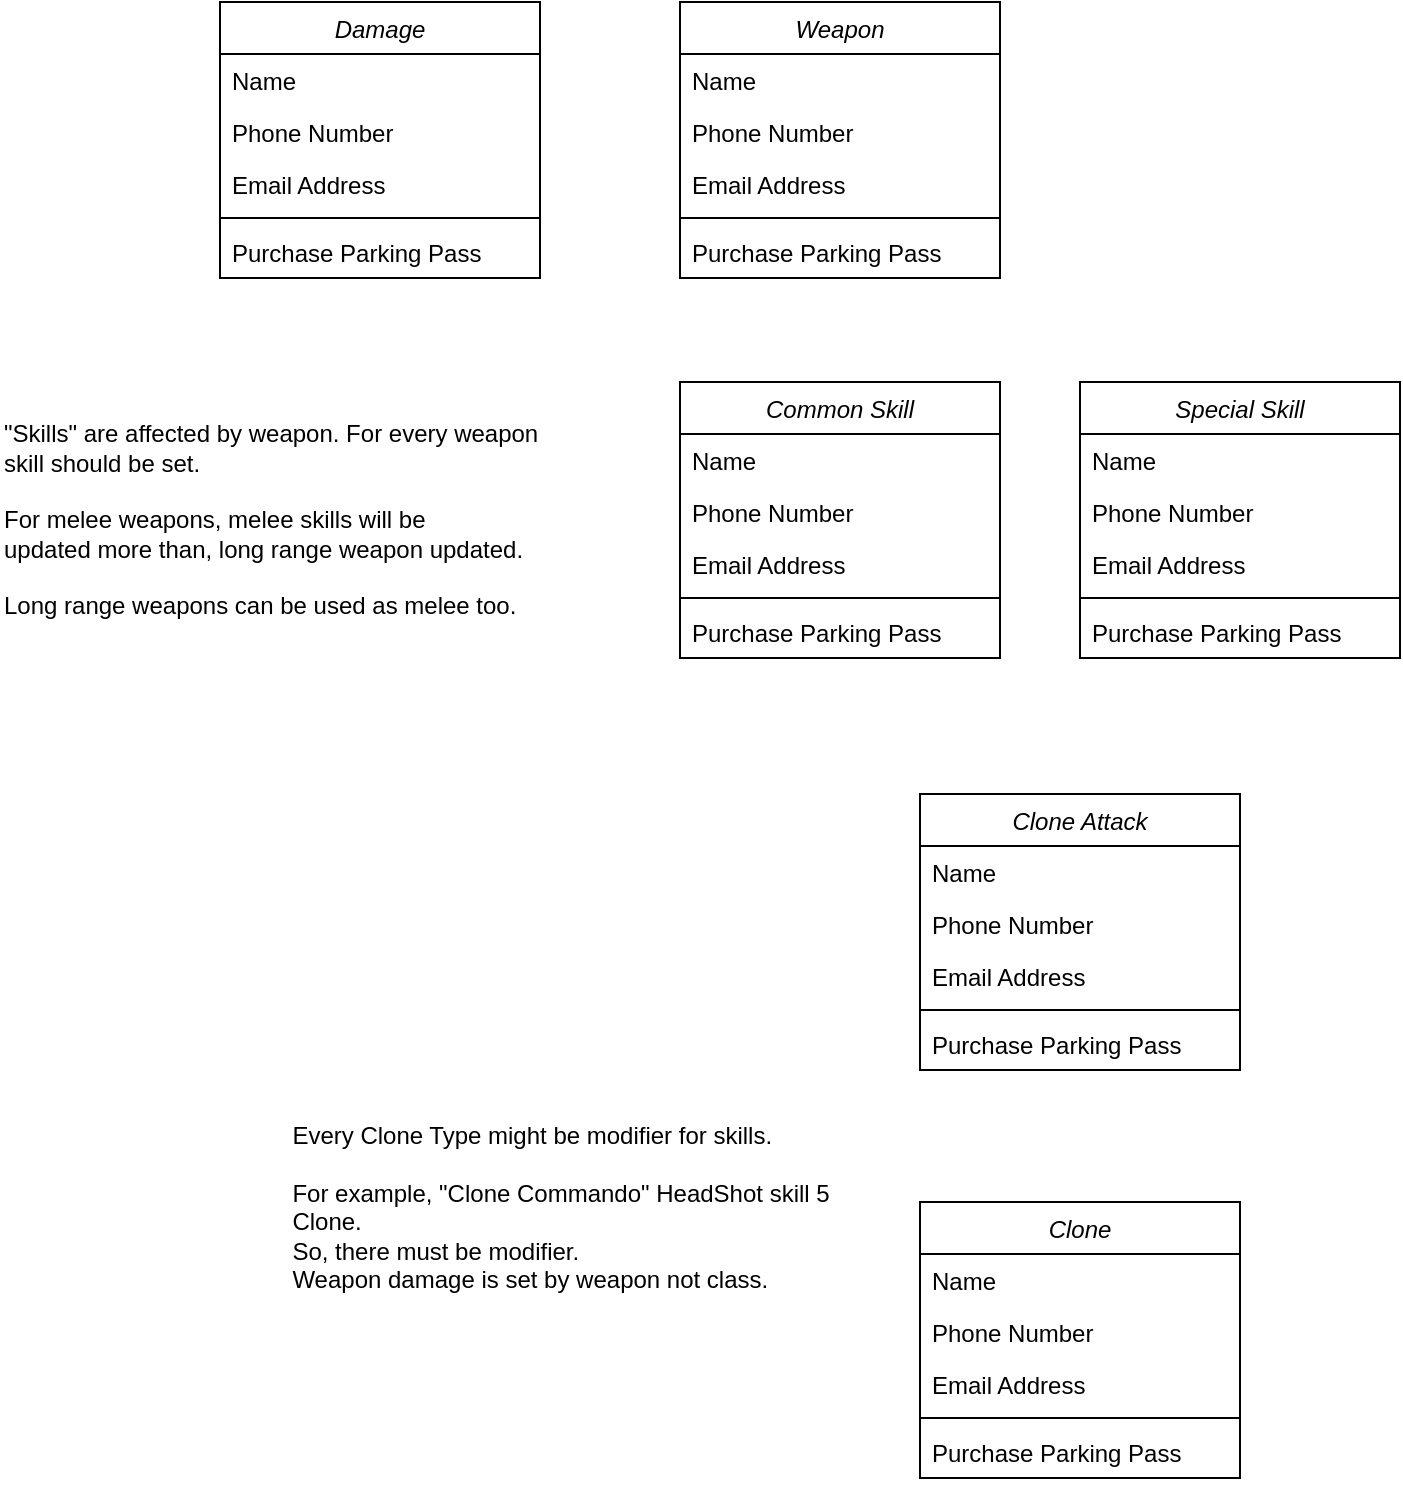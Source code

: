 <mxfile version="20.2.3" type="device" pages="2"><diagram id="DOYlw7JqEYhWb7mD79cw" name="Weapon"><mxGraphModel dx="1038" dy="641" grid="1" gridSize="10" guides="1" tooltips="1" connect="1" arrows="1" fold="1" page="1" pageScale="1" pageWidth="827" pageHeight="1169" math="0" shadow="0"><root><mxCell id="0"/><mxCell id="1" parent="0"/><mxCell id="brKU1BoYQQvYmMOoUAKE-1" value="Damage" style="swimlane;fontStyle=2;align=center;verticalAlign=top;childLayout=stackLayout;horizontal=1;startSize=26;horizontalStack=0;resizeParent=1;resizeLast=0;collapsible=1;marginBottom=0;rounded=0;shadow=0;strokeWidth=1;" parent="1" vertex="1"><mxGeometry x="220" y="120" width="160" height="138" as="geometry"><mxRectangle x="230" y="140" width="160" height="26" as="alternateBounds"/></mxGeometry></mxCell><mxCell id="brKU1BoYQQvYmMOoUAKE-2" value="Name" style="text;align=left;verticalAlign=top;spacingLeft=4;spacingRight=4;overflow=hidden;rotatable=0;points=[[0,0.5],[1,0.5]];portConstraint=eastwest;" parent="brKU1BoYQQvYmMOoUAKE-1" vertex="1"><mxGeometry y="26" width="160" height="26" as="geometry"/></mxCell><mxCell id="brKU1BoYQQvYmMOoUAKE-3" value="Phone Number" style="text;align=left;verticalAlign=top;spacingLeft=4;spacingRight=4;overflow=hidden;rotatable=0;points=[[0,0.5],[1,0.5]];portConstraint=eastwest;rounded=0;shadow=0;html=0;" parent="brKU1BoYQQvYmMOoUAKE-1" vertex="1"><mxGeometry y="52" width="160" height="26" as="geometry"/></mxCell><mxCell id="brKU1BoYQQvYmMOoUAKE-4" value="Email Address" style="text;align=left;verticalAlign=top;spacingLeft=4;spacingRight=4;overflow=hidden;rotatable=0;points=[[0,0.5],[1,0.5]];portConstraint=eastwest;rounded=0;shadow=0;html=0;" parent="brKU1BoYQQvYmMOoUAKE-1" vertex="1"><mxGeometry y="78" width="160" height="26" as="geometry"/></mxCell><mxCell id="brKU1BoYQQvYmMOoUAKE-5" value="" style="line;html=1;strokeWidth=1;align=left;verticalAlign=middle;spacingTop=-1;spacingLeft=3;spacingRight=3;rotatable=0;labelPosition=right;points=[];portConstraint=eastwest;" parent="brKU1BoYQQvYmMOoUAKE-1" vertex="1"><mxGeometry y="104" width="160" height="8" as="geometry"/></mxCell><mxCell id="brKU1BoYQQvYmMOoUAKE-6" value="Purchase Parking Pass" style="text;align=left;verticalAlign=top;spacingLeft=4;spacingRight=4;overflow=hidden;rotatable=0;points=[[0,0.5],[1,0.5]];portConstraint=eastwest;" parent="brKU1BoYQQvYmMOoUAKE-1" vertex="1"><mxGeometry y="112" width="160" height="26" as="geometry"/></mxCell><mxCell id="brKU1BoYQQvYmMOoUAKE-7" value="Weapon" style="swimlane;fontStyle=2;align=center;verticalAlign=top;childLayout=stackLayout;horizontal=1;startSize=26;horizontalStack=0;resizeParent=1;resizeLast=0;collapsible=1;marginBottom=0;rounded=0;shadow=0;strokeWidth=1;" parent="1" vertex="1"><mxGeometry x="450" y="120" width="160" height="138" as="geometry"><mxRectangle x="230" y="140" width="160" height="26" as="alternateBounds"/></mxGeometry></mxCell><mxCell id="brKU1BoYQQvYmMOoUAKE-8" value="Name" style="text;align=left;verticalAlign=top;spacingLeft=4;spacingRight=4;overflow=hidden;rotatable=0;points=[[0,0.5],[1,0.5]];portConstraint=eastwest;" parent="brKU1BoYQQvYmMOoUAKE-7" vertex="1"><mxGeometry y="26" width="160" height="26" as="geometry"/></mxCell><mxCell id="brKU1BoYQQvYmMOoUAKE-9" value="Phone Number" style="text;align=left;verticalAlign=top;spacingLeft=4;spacingRight=4;overflow=hidden;rotatable=0;points=[[0,0.5],[1,0.5]];portConstraint=eastwest;rounded=0;shadow=0;html=0;" parent="brKU1BoYQQvYmMOoUAKE-7" vertex="1"><mxGeometry y="52" width="160" height="26" as="geometry"/></mxCell><mxCell id="brKU1BoYQQvYmMOoUAKE-10" value="Email Address" style="text;align=left;verticalAlign=top;spacingLeft=4;spacingRight=4;overflow=hidden;rotatable=0;points=[[0,0.5],[1,0.5]];portConstraint=eastwest;rounded=0;shadow=0;html=0;" parent="brKU1BoYQQvYmMOoUAKE-7" vertex="1"><mxGeometry y="78" width="160" height="26" as="geometry"/></mxCell><mxCell id="brKU1BoYQQvYmMOoUAKE-11" value="" style="line;html=1;strokeWidth=1;align=left;verticalAlign=middle;spacingTop=-1;spacingLeft=3;spacingRight=3;rotatable=0;labelPosition=right;points=[];portConstraint=eastwest;" parent="brKU1BoYQQvYmMOoUAKE-7" vertex="1"><mxGeometry y="104" width="160" height="8" as="geometry"/></mxCell><mxCell id="brKU1BoYQQvYmMOoUAKE-12" value="Purchase Parking Pass" style="text;align=left;verticalAlign=top;spacingLeft=4;spacingRight=4;overflow=hidden;rotatable=0;points=[[0,0.5],[1,0.5]];portConstraint=eastwest;" parent="brKU1BoYQQvYmMOoUAKE-7" vertex="1"><mxGeometry y="112" width="160" height="26" as="geometry"/></mxCell><mxCell id="brKU1BoYQQvYmMOoUAKE-13" value="Common Skill" style="swimlane;fontStyle=2;align=center;verticalAlign=top;childLayout=stackLayout;horizontal=1;startSize=26;horizontalStack=0;resizeParent=1;resizeLast=0;collapsible=1;marginBottom=0;rounded=0;shadow=0;strokeWidth=1;" parent="1" vertex="1"><mxGeometry x="450" y="310" width="160" height="138" as="geometry"><mxRectangle x="230" y="140" width="160" height="26" as="alternateBounds"/></mxGeometry></mxCell><mxCell id="brKU1BoYQQvYmMOoUAKE-14" value="Name" style="text;align=left;verticalAlign=top;spacingLeft=4;spacingRight=4;overflow=hidden;rotatable=0;points=[[0,0.5],[1,0.5]];portConstraint=eastwest;" parent="brKU1BoYQQvYmMOoUAKE-13" vertex="1"><mxGeometry y="26" width="160" height="26" as="geometry"/></mxCell><mxCell id="brKU1BoYQQvYmMOoUAKE-15" value="Phone Number" style="text;align=left;verticalAlign=top;spacingLeft=4;spacingRight=4;overflow=hidden;rotatable=0;points=[[0,0.5],[1,0.5]];portConstraint=eastwest;rounded=0;shadow=0;html=0;" parent="brKU1BoYQQvYmMOoUAKE-13" vertex="1"><mxGeometry y="52" width="160" height="26" as="geometry"/></mxCell><mxCell id="brKU1BoYQQvYmMOoUAKE-16" value="Email Address" style="text;align=left;verticalAlign=top;spacingLeft=4;spacingRight=4;overflow=hidden;rotatable=0;points=[[0,0.5],[1,0.5]];portConstraint=eastwest;rounded=0;shadow=0;html=0;" parent="brKU1BoYQQvYmMOoUAKE-13" vertex="1"><mxGeometry y="78" width="160" height="26" as="geometry"/></mxCell><mxCell id="brKU1BoYQQvYmMOoUAKE-17" value="" style="line;html=1;strokeWidth=1;align=left;verticalAlign=middle;spacingTop=-1;spacingLeft=3;spacingRight=3;rotatable=0;labelPosition=right;points=[];portConstraint=eastwest;" parent="brKU1BoYQQvYmMOoUAKE-13" vertex="1"><mxGeometry y="104" width="160" height="8" as="geometry"/></mxCell><mxCell id="brKU1BoYQQvYmMOoUAKE-18" value="Purchase Parking Pass" style="text;align=left;verticalAlign=top;spacingLeft=4;spacingRight=4;overflow=hidden;rotatable=0;points=[[0,0.5],[1,0.5]];portConstraint=eastwest;" parent="brKU1BoYQQvYmMOoUAKE-13" vertex="1"><mxGeometry y="112" width="160" height="26" as="geometry"/></mxCell><mxCell id="brKU1BoYQQvYmMOoUAKE-19" value="Special Skill" style="swimlane;fontStyle=2;align=center;verticalAlign=top;childLayout=stackLayout;horizontal=1;startSize=26;horizontalStack=0;resizeParent=1;resizeLast=0;collapsible=1;marginBottom=0;rounded=0;shadow=0;strokeWidth=1;" parent="1" vertex="1"><mxGeometry x="650" y="310" width="160" height="138" as="geometry"><mxRectangle x="230" y="140" width="160" height="26" as="alternateBounds"/></mxGeometry></mxCell><mxCell id="brKU1BoYQQvYmMOoUAKE-20" value="Name" style="text;align=left;verticalAlign=top;spacingLeft=4;spacingRight=4;overflow=hidden;rotatable=0;points=[[0,0.5],[1,0.5]];portConstraint=eastwest;" parent="brKU1BoYQQvYmMOoUAKE-19" vertex="1"><mxGeometry y="26" width="160" height="26" as="geometry"/></mxCell><mxCell id="brKU1BoYQQvYmMOoUAKE-21" value="Phone Number" style="text;align=left;verticalAlign=top;spacingLeft=4;spacingRight=4;overflow=hidden;rotatable=0;points=[[0,0.5],[1,0.5]];portConstraint=eastwest;rounded=0;shadow=0;html=0;" parent="brKU1BoYQQvYmMOoUAKE-19" vertex="1"><mxGeometry y="52" width="160" height="26" as="geometry"/></mxCell><mxCell id="brKU1BoYQQvYmMOoUAKE-22" value="Email Address" style="text;align=left;verticalAlign=top;spacingLeft=4;spacingRight=4;overflow=hidden;rotatable=0;points=[[0,0.5],[1,0.5]];portConstraint=eastwest;rounded=0;shadow=0;html=0;" parent="brKU1BoYQQvYmMOoUAKE-19" vertex="1"><mxGeometry y="78" width="160" height="26" as="geometry"/></mxCell><mxCell id="brKU1BoYQQvYmMOoUAKE-23" value="" style="line;html=1;strokeWidth=1;align=left;verticalAlign=middle;spacingTop=-1;spacingLeft=3;spacingRight=3;rotatable=0;labelPosition=right;points=[];portConstraint=eastwest;" parent="brKU1BoYQQvYmMOoUAKE-19" vertex="1"><mxGeometry y="104" width="160" height="8" as="geometry"/></mxCell><mxCell id="brKU1BoYQQvYmMOoUAKE-24" value="Purchase Parking Pass" style="text;align=left;verticalAlign=top;spacingLeft=4;spacingRight=4;overflow=hidden;rotatable=0;points=[[0,0.5],[1,0.5]];portConstraint=eastwest;" parent="brKU1BoYQQvYmMOoUAKE-19" vertex="1"><mxGeometry y="112" width="160" height="26" as="geometry"/></mxCell><mxCell id="brKU1BoYQQvYmMOoUAKE-31" value="Clone Attack" style="swimlane;fontStyle=2;align=center;verticalAlign=top;childLayout=stackLayout;horizontal=1;startSize=26;horizontalStack=0;resizeParent=1;resizeLast=0;collapsible=1;marginBottom=0;rounded=0;shadow=0;strokeWidth=1;" parent="1" vertex="1"><mxGeometry x="570" y="516" width="160" height="138" as="geometry"><mxRectangle x="230" y="140" width="160" height="26" as="alternateBounds"/></mxGeometry></mxCell><mxCell id="brKU1BoYQQvYmMOoUAKE-32" value="Name" style="text;align=left;verticalAlign=top;spacingLeft=4;spacingRight=4;overflow=hidden;rotatable=0;points=[[0,0.5],[1,0.5]];portConstraint=eastwest;" parent="brKU1BoYQQvYmMOoUAKE-31" vertex="1"><mxGeometry y="26" width="160" height="26" as="geometry"/></mxCell><mxCell id="brKU1BoYQQvYmMOoUAKE-33" value="Phone Number" style="text;align=left;verticalAlign=top;spacingLeft=4;spacingRight=4;overflow=hidden;rotatable=0;points=[[0,0.5],[1,0.5]];portConstraint=eastwest;rounded=0;shadow=0;html=0;" parent="brKU1BoYQQvYmMOoUAKE-31" vertex="1"><mxGeometry y="52" width="160" height="26" as="geometry"/></mxCell><mxCell id="brKU1BoYQQvYmMOoUAKE-34" value="Email Address" style="text;align=left;verticalAlign=top;spacingLeft=4;spacingRight=4;overflow=hidden;rotatable=0;points=[[0,0.5],[1,0.5]];portConstraint=eastwest;rounded=0;shadow=0;html=0;" parent="brKU1BoYQQvYmMOoUAKE-31" vertex="1"><mxGeometry y="78" width="160" height="26" as="geometry"/></mxCell><mxCell id="brKU1BoYQQvYmMOoUAKE-35" value="" style="line;html=1;strokeWidth=1;align=left;verticalAlign=middle;spacingTop=-1;spacingLeft=3;spacingRight=3;rotatable=0;labelPosition=right;points=[];portConstraint=eastwest;" parent="brKU1BoYQQvYmMOoUAKE-31" vertex="1"><mxGeometry y="104" width="160" height="8" as="geometry"/></mxCell><mxCell id="brKU1BoYQQvYmMOoUAKE-36" value="Purchase Parking Pass" style="text;align=left;verticalAlign=top;spacingLeft=4;spacingRight=4;overflow=hidden;rotatable=0;points=[[0,0.5],[1,0.5]];portConstraint=eastwest;" parent="brKU1BoYQQvYmMOoUAKE-31" vertex="1"><mxGeometry y="112" width="160" height="26" as="geometry"/></mxCell><mxCell id="brKU1BoYQQvYmMOoUAKE-37" value="Clone" style="swimlane;fontStyle=2;align=center;verticalAlign=top;childLayout=stackLayout;horizontal=1;startSize=26;horizontalStack=0;resizeParent=1;resizeLast=0;collapsible=1;marginBottom=0;rounded=0;shadow=0;strokeWidth=1;" parent="1" vertex="1"><mxGeometry x="570" y="720" width="160" height="138" as="geometry"><mxRectangle x="230" y="140" width="160" height="26" as="alternateBounds"/></mxGeometry></mxCell><mxCell id="brKU1BoYQQvYmMOoUAKE-38" value="Name" style="text;align=left;verticalAlign=top;spacingLeft=4;spacingRight=4;overflow=hidden;rotatable=0;points=[[0,0.5],[1,0.5]];portConstraint=eastwest;" parent="brKU1BoYQQvYmMOoUAKE-37" vertex="1"><mxGeometry y="26" width="160" height="26" as="geometry"/></mxCell><mxCell id="brKU1BoYQQvYmMOoUAKE-39" value="Phone Number" style="text;align=left;verticalAlign=top;spacingLeft=4;spacingRight=4;overflow=hidden;rotatable=0;points=[[0,0.5],[1,0.5]];portConstraint=eastwest;rounded=0;shadow=0;html=0;" parent="brKU1BoYQQvYmMOoUAKE-37" vertex="1"><mxGeometry y="52" width="160" height="26" as="geometry"/></mxCell><mxCell id="brKU1BoYQQvYmMOoUAKE-40" value="Email Address" style="text;align=left;verticalAlign=top;spacingLeft=4;spacingRight=4;overflow=hidden;rotatable=0;points=[[0,0.5],[1,0.5]];portConstraint=eastwest;rounded=0;shadow=0;html=0;" parent="brKU1BoYQQvYmMOoUAKE-37" vertex="1"><mxGeometry y="78" width="160" height="26" as="geometry"/></mxCell><mxCell id="brKU1BoYQQvYmMOoUAKE-41" value="" style="line;html=1;strokeWidth=1;align=left;verticalAlign=middle;spacingTop=-1;spacingLeft=3;spacingRight=3;rotatable=0;labelPosition=right;points=[];portConstraint=eastwest;" parent="brKU1BoYQQvYmMOoUAKE-37" vertex="1"><mxGeometry y="104" width="160" height="8" as="geometry"/></mxCell><mxCell id="brKU1BoYQQvYmMOoUAKE-42" value="Purchase Parking Pass" style="text;align=left;verticalAlign=top;spacingLeft=4;spacingRight=4;overflow=hidden;rotatable=0;points=[[0,0.5],[1,0.5]];portConstraint=eastwest;" parent="brKU1BoYQQvYmMOoUAKE-37" vertex="1"><mxGeometry y="112" width="160" height="26" as="geometry"/></mxCell><mxCell id="brKU1BoYQQvYmMOoUAKE-44" value="&lt;div style=&quot;text-align: left;&quot;&gt;&lt;span style=&quot;background-color: initial;&quot;&gt;&lt;font style=&quot;font-size: 12px;&quot;&gt;Every Clone Type might be modifier for skills.&lt;/font&gt;&lt;/span&gt;&lt;/div&gt;&lt;div style=&quot;text-align: left;&quot;&gt;&lt;font style=&quot;font-size: 12px;&quot;&gt;&lt;br&gt;&lt;/font&gt;&lt;/div&gt;&lt;div style=&quot;text-align: left;&quot;&gt;&lt;span style=&quot;background-color: initial;&quot;&gt;&lt;font style=&quot;font-size: 12px;&quot;&gt;For example, &quot;Clone Commando&quot; HeadShot skill 5&lt;/font&gt;&lt;/span&gt;&lt;/div&gt;&lt;div style=&quot;text-align: left;&quot;&gt;&lt;span style=&quot;background-color: initial;&quot;&gt;&lt;font style=&quot;font-size: 12px;&quot;&gt;Clone.&lt;/font&gt;&lt;/span&gt;&lt;/div&gt;&lt;div style=&quot;text-align: left;&quot;&gt;So, there must be modifier.&lt;/div&gt;&lt;div style=&quot;text-align: left;&quot;&gt;Weapon damage is set by weapon not class.&lt;/div&gt;&lt;div style=&quot;text-align: left;&quot;&gt;&lt;br&gt;&lt;/div&gt;" style="text;html=1;align=center;verticalAlign=middle;resizable=0;points=[];autosize=1;strokeColor=none;fillColor=none;" parent="1" vertex="1"><mxGeometry x="245" y="675" width="290" height="110" as="geometry"/></mxCell><mxCell id="brKU1BoYQQvYmMOoUAKE-45" value="&quot;Skills&quot; are affected by weapon. For every weapon&lt;br&gt;skill should be set.&lt;br&gt;&lt;br&gt;For melee weapons, melee skills will be &lt;br&gt;updated more than, long range weapon updated.&lt;br&gt;&lt;br&gt;Long range weapons can be used as melee too." style="text;html=1;align=left;verticalAlign=middle;resizable=0;points=[];autosize=1;strokeColor=none;fillColor=none;fontSize=12;" parent="1" vertex="1"><mxGeometry x="110" y="324" width="290" height="110" as="geometry"/></mxCell></root></mxGraphModel></diagram><diagram id="DHmwGpU2O-l5kKR0AymM" name="Page-2"><mxGraphModel dx="1038" dy="641" grid="1" gridSize="10" guides="1" tooltips="1" connect="1" arrows="1" fold="1" page="1" pageScale="1" pageWidth="827" pageHeight="1169" math="0" shadow="0"><root><mxCell id="0"/><mxCell id="1" parent="0"/><mxCell id="vCIXUzxwA13-t8evOK4N-1" value="Common Skill" style="swimlane;fontStyle=2;align=center;verticalAlign=top;childLayout=stackLayout;horizontal=1;startSize=26;horizontalStack=0;resizeParent=1;resizeLast=0;collapsible=1;marginBottom=0;rounded=0;shadow=0;strokeWidth=1;" vertex="1" parent="1"><mxGeometry x="130" y="40" width="300" height="190" as="geometry"><mxRectangle x="230" y="140" width="160" height="26" as="alternateBounds"/></mxGeometry></mxCell><mxCell id="vCIXUzxwA13-t8evOK4N-2" value="HeadShot (x2 or more damage)" style="text;align=left;verticalAlign=top;spacingLeft=4;spacingRight=4;overflow=hidden;rotatable=0;points=[[0,0.5],[1,0.5]];portConstraint=eastwest;" vertex="1" parent="vCIXUzxwA13-t8evOK4N-1"><mxGeometry y="26" width="300" height="26" as="geometry"/></mxCell><mxCell id="vCIXUzxwA13-t8evOK4N-3" value="Faster Reload (x2 more shot, in one round)" style="text;align=left;verticalAlign=top;spacingLeft=4;spacingRight=4;overflow=hidden;rotatable=0;points=[[0,0.5],[1,0.5]];portConstraint=eastwest;rounded=0;shadow=0;html=0;" vertex="1" parent="vCIXUzxwA13-t8evOK4N-1"><mxGeometry y="52" width="300" height="26" as="geometry"/></mxCell><mxCell id="vCIXUzxwA13-t8evOK4N-4" value="Strong swing (x2 or more damage for melee weapons)" style="text;align=left;verticalAlign=top;spacingLeft=4;spacingRight=4;overflow=hidden;rotatable=0;points=[[0,0.5],[1,0.5]];portConstraint=eastwest;rounded=0;shadow=0;html=0;" vertex="1" parent="vCIXUzxwA13-t8evOK4N-1"><mxGeometry y="78" width="300" height="26" as="geometry"/></mxCell><mxCell id="vCIXUzxwA13-t8evOK4N-5" value="" style="line;html=1;strokeWidth=1;align=left;verticalAlign=middle;spacingTop=-1;spacingLeft=3;spacingRight=3;rotatable=0;labelPosition=right;points=[];portConstraint=eastwest;" vertex="1" parent="vCIXUzxwA13-t8evOK4N-1"><mxGeometry y="104" width="300" height="8" as="geometry"/></mxCell><mxCell id="vCIXUzxwA13-t8evOK4N-6" value="Affected by weapon and class" style="text;align=left;verticalAlign=top;spacingLeft=4;spacingRight=4;overflow=hidden;rotatable=0;points=[[0,0.5],[1,0.5]];portConstraint=eastwest;" vertex="1" parent="vCIXUzxwA13-t8evOK4N-1"><mxGeometry y="112" width="300" height="26" as="geometry"/></mxCell><mxCell id="vCIXUzxwA13-t8evOK4N-14" value="Special Skill" style="swimlane;fontStyle=2;align=center;verticalAlign=top;childLayout=stackLayout;horizontal=1;startSize=26;horizontalStack=0;resizeParent=1;resizeLast=0;collapsible=1;marginBottom=0;rounded=0;shadow=0;strokeWidth=1;" vertex="1" parent="1"><mxGeometry x="460" y="40" width="300" height="190" as="geometry"><mxRectangle x="230" y="140" width="160" height="26" as="alternateBounds"/></mxGeometry></mxCell><mxCell id="vCIXUzxwA13-t8evOK4N-15" value="Hand Grenade" style="text;align=left;verticalAlign=top;spacingLeft=4;spacingRight=4;overflow=hidden;rotatable=0;points=[[0,0.5],[1,0.5]];portConstraint=eastwest;" vertex="1" parent="vCIXUzxwA13-t8evOK4N-14"><mxGeometry y="26" width="300" height="26" as="geometry"/></mxCell><mxCell id="vCIXUzxwA13-t8evOK4N-16" value="Mini Blaster Gun" style="text;align=left;verticalAlign=top;spacingLeft=4;spacingRight=4;overflow=hidden;rotatable=0;points=[[0,0.5],[1,0.5]];portConstraint=eastwest;rounded=0;shadow=0;html=0;" vertex="1" parent="vCIXUzxwA13-t8evOK4N-14"><mxGeometry y="52" width="300" height="26" as="geometry"/></mxCell><mxCell id="vCIXUzxwA13-t8evOK4N-19" value="Grenade Launcher" style="text;align=left;verticalAlign=top;spacingLeft=4;spacingRight=4;overflow=hidden;rotatable=0;points=[[0,0.5],[1,0.5]];portConstraint=eastwest;" vertex="1" parent="vCIXUzxwA13-t8evOK4N-14"><mxGeometry y="78" width="300" height="26" as="geometry"/></mxCell><mxCell id="vCIXUzxwA13-t8evOK4N-17" value="Rocket Launcher" style="text;align=left;verticalAlign=top;spacingLeft=4;spacingRight=4;overflow=hidden;rotatable=0;points=[[0,0.5],[1,0.5]];portConstraint=eastwest;rounded=0;shadow=0;html=0;" vertex="1" parent="vCIXUzxwA13-t8evOK4N-14"><mxGeometry y="104" width="300" height="26" as="geometry"/></mxCell><mxCell id="vCIXUzxwA13-t8evOK4N-20" value="" style="line;html=1;strokeWidth=1;align=left;verticalAlign=middle;spacingTop=-1;spacingLeft=3;spacingRight=3;rotatable=0;labelPosition=right;points=[];portConstraint=eastwest;" vertex="1" parent="vCIXUzxwA13-t8evOK4N-14"><mxGeometry y="130" width="300" height="8" as="geometry"/></mxCell><mxCell id="vCIXUzxwA13-t8evOK4N-23" value="Damage increases from top to bottom.&lt;br&gt;Three levels for each item.&lt;br&gt;" style="text;html=1;align=left;verticalAlign=middle;resizable=0;points=[];autosize=1;strokeColor=none;fillColor=none;" vertex="1" parent="vCIXUzxwA13-t8evOK4N-14"><mxGeometry y="138" width="300" height="40" as="geometry"/></mxCell></root></mxGraphModel></diagram></mxfile>